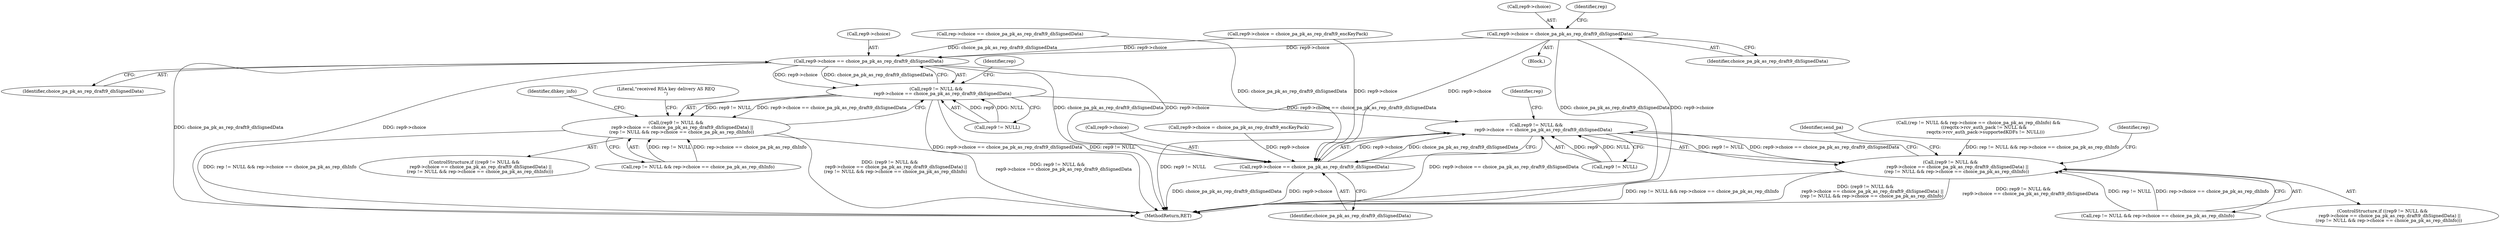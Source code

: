 digraph "0_krb5_db64ca25d661a47b996b4e2645998b5d7f0eb52c@pointer" {
"1000463" [label="(Call,rep9->choice = choice_pa_pk_as_rep_draft9_dhSignedData)"];
"1000522" [label="(Call,rep9->choice == choice_pa_pk_as_rep_draft9_dhSignedData)"];
"1000518" [label="(Call,rep9 != NULL &&\n         rep9->choice == choice_pa_pk_as_rep_draft9_dhSignedData)"];
"1000517" [label="(Call,(rep9 != NULL &&\n         rep9->choice == choice_pa_pk_as_rep_draft9_dhSignedData) ||\n        (rep != NULL && rep->choice == choice_pa_pk_as_rep_dhInfo))"];
"1001174" [label="(Call,rep9 != NULL &&\n          rep9->choice == choice_pa_pk_as_rep_draft9_dhSignedData)"];
"1001173" [label="(Call,(rep9 != NULL &&\n          rep9->choice == choice_pa_pk_as_rep_draft9_dhSignedData) ||\n         (rep != NULL && rep->choice == choice_pa_pk_as_rep_dhInfo))"];
"1001178" [label="(Call,rep9->choice == choice_pa_pk_as_rep_draft9_dhSignedData)"];
"1000954" [label="(Call,rep9->choice = choice_pa_pk_as_rep_draft9_encKeyPack)"];
"1000463" [label="(Call,rep9->choice = choice_pa_pk_as_rep_draft9_dhSignedData)"];
"1000516" [label="(ControlStructure,if ((rep9 != NULL &&\n         rep9->choice == choice_pa_pk_as_rep_draft9_dhSignedData) ||\n        (rep != NULL && rep->choice == choice_pa_pk_as_rep_dhInfo)))"];
"1000467" [label="(Identifier,choice_pa_pk_as_rep_draft9_dhSignedData)"];
"1000479" [label="(Call,rep->choice == choice_pa_pk_as_rep_draft9_dhSignedData)"];
"1000527" [label="(Call,rep != NULL && rep->choice == choice_pa_pk_as_rep_dhInfo)"];
"1001173" [label="(Call,(rep9 != NULL &&\n          rep9->choice == choice_pa_pk_as_rep_draft9_dhSignedData) ||\n         (rep != NULL && rep->choice == choice_pa_pk_as_rep_dhInfo))"];
"1000540" [label="(Identifier,dhkey_info)"];
"1001185" [label="(Identifier,rep)"];
"1001175" [label="(Call,rep9 != NULL)"];
"1001273" [label="(Identifier,send_pa)"];
"1001415" [label="(MethodReturn,RET)"];
"1000517" [label="(Call,(rep9 != NULL &&\n         rep9->choice == choice_pa_pk_as_rep_draft9_dhSignedData) ||\n        (rep != NULL && rep->choice == choice_pa_pk_as_rep_dhInfo))"];
"1001064" [label="(Call,(rep != NULL && rep->choice == choice_pa_pk_as_rep_dhInfo) &&\n        ((reqctx->rcv_auth_pack != NULL &&\n          reqctx->rcv_auth_pack->supportedKDFs != NULL)))"];
"1000695" [label="(Literal,\"received RSA key delivery AS REQ\n\")"];
"1000464" [label="(Call,rep9->choice)"];
"1000471" [label="(Identifier,rep)"];
"1000526" [label="(Identifier,choice_pa_pk_as_rep_draft9_dhSignedData)"];
"1000523" [label="(Call,rep9->choice)"];
"1000440" [label="(Block,)"];
"1000372" [label="(Call,rep9->choice = choice_pa_pk_as_rep_draft9_encKeyPack)"];
"1001172" [label="(ControlStructure,if ((rep9 != NULL &&\n          rep9->choice == choice_pa_pk_as_rep_draft9_dhSignedData) ||\n         (rep != NULL && rep->choice == choice_pa_pk_as_rep_dhInfo)))"];
"1001183" [label="(Call,rep != NULL && rep->choice == choice_pa_pk_as_rep_dhInfo)"];
"1001196" [label="(Identifier,rep)"];
"1000518" [label="(Call,rep9 != NULL &&\n         rep9->choice == choice_pa_pk_as_rep_draft9_dhSignedData)"];
"1001178" [label="(Call,rep9->choice == choice_pa_pk_as_rep_draft9_dhSignedData)"];
"1001179" [label="(Call,rep9->choice)"];
"1001182" [label="(Identifier,choice_pa_pk_as_rep_draft9_dhSignedData)"];
"1000519" [label="(Call,rep9 != NULL)"];
"1000529" [label="(Identifier,rep)"];
"1000522" [label="(Call,rep9->choice == choice_pa_pk_as_rep_draft9_dhSignedData)"];
"1001174" [label="(Call,rep9 != NULL &&\n          rep9->choice == choice_pa_pk_as_rep_draft9_dhSignedData)"];
"1000463" -> "1000440"  [label="AST: "];
"1000463" -> "1000467"  [label="CFG: "];
"1000464" -> "1000463"  [label="AST: "];
"1000467" -> "1000463"  [label="AST: "];
"1000471" -> "1000463"  [label="CFG: "];
"1000463" -> "1001415"  [label="DDG: choice_pa_pk_as_rep_draft9_dhSignedData"];
"1000463" -> "1001415"  [label="DDG: rep9->choice"];
"1000463" -> "1000522"  [label="DDG: rep9->choice"];
"1000463" -> "1001178"  [label="DDG: rep9->choice"];
"1000522" -> "1000518"  [label="AST: "];
"1000522" -> "1000526"  [label="CFG: "];
"1000523" -> "1000522"  [label="AST: "];
"1000526" -> "1000522"  [label="AST: "];
"1000518" -> "1000522"  [label="CFG: "];
"1000522" -> "1001415"  [label="DDG: choice_pa_pk_as_rep_draft9_dhSignedData"];
"1000522" -> "1001415"  [label="DDG: rep9->choice"];
"1000522" -> "1000518"  [label="DDG: rep9->choice"];
"1000522" -> "1000518"  [label="DDG: choice_pa_pk_as_rep_draft9_dhSignedData"];
"1000372" -> "1000522"  [label="DDG: rep9->choice"];
"1000479" -> "1000522"  [label="DDG: choice_pa_pk_as_rep_draft9_dhSignedData"];
"1000522" -> "1001178"  [label="DDG: rep9->choice"];
"1000522" -> "1001178"  [label="DDG: choice_pa_pk_as_rep_draft9_dhSignedData"];
"1000518" -> "1000517"  [label="AST: "];
"1000518" -> "1000519"  [label="CFG: "];
"1000519" -> "1000518"  [label="AST: "];
"1000529" -> "1000518"  [label="CFG: "];
"1000517" -> "1000518"  [label="CFG: "];
"1000518" -> "1001415"  [label="DDG: rep9->choice == choice_pa_pk_as_rep_draft9_dhSignedData"];
"1000518" -> "1001415"  [label="DDG: rep9 != NULL"];
"1000518" -> "1000517"  [label="DDG: rep9 != NULL"];
"1000518" -> "1000517"  [label="DDG: rep9->choice == choice_pa_pk_as_rep_draft9_dhSignedData"];
"1000519" -> "1000518"  [label="DDG: rep9"];
"1000519" -> "1000518"  [label="DDG: NULL"];
"1000518" -> "1001174"  [label="DDG: rep9->choice == choice_pa_pk_as_rep_draft9_dhSignedData"];
"1000517" -> "1000516"  [label="AST: "];
"1000517" -> "1000527"  [label="CFG: "];
"1000527" -> "1000517"  [label="AST: "];
"1000540" -> "1000517"  [label="CFG: "];
"1000695" -> "1000517"  [label="CFG: "];
"1000517" -> "1001415"  [label="DDG: rep9 != NULL &&\n         rep9->choice == choice_pa_pk_as_rep_draft9_dhSignedData"];
"1000517" -> "1001415"  [label="DDG: rep != NULL && rep->choice == choice_pa_pk_as_rep_dhInfo"];
"1000517" -> "1001415"  [label="DDG: (rep9 != NULL &&\n         rep9->choice == choice_pa_pk_as_rep_draft9_dhSignedData) ||\n        (rep != NULL && rep->choice == choice_pa_pk_as_rep_dhInfo)"];
"1000527" -> "1000517"  [label="DDG: rep != NULL"];
"1000527" -> "1000517"  [label="DDG: rep->choice == choice_pa_pk_as_rep_dhInfo"];
"1001174" -> "1001173"  [label="AST: "];
"1001174" -> "1001175"  [label="CFG: "];
"1001174" -> "1001178"  [label="CFG: "];
"1001175" -> "1001174"  [label="AST: "];
"1001178" -> "1001174"  [label="AST: "];
"1001185" -> "1001174"  [label="CFG: "];
"1001173" -> "1001174"  [label="CFG: "];
"1001174" -> "1001415"  [label="DDG: rep9->choice == choice_pa_pk_as_rep_draft9_dhSignedData"];
"1001174" -> "1001415"  [label="DDG: rep9 != NULL"];
"1001174" -> "1001173"  [label="DDG: rep9 != NULL"];
"1001174" -> "1001173"  [label="DDG: rep9->choice == choice_pa_pk_as_rep_draft9_dhSignedData"];
"1001175" -> "1001174"  [label="DDG: rep9"];
"1001175" -> "1001174"  [label="DDG: NULL"];
"1001178" -> "1001174"  [label="DDG: rep9->choice"];
"1001178" -> "1001174"  [label="DDG: choice_pa_pk_as_rep_draft9_dhSignedData"];
"1001173" -> "1001172"  [label="AST: "];
"1001173" -> "1001183"  [label="CFG: "];
"1001183" -> "1001173"  [label="AST: "];
"1001196" -> "1001173"  [label="CFG: "];
"1001273" -> "1001173"  [label="CFG: "];
"1001173" -> "1001415"  [label="DDG: (rep9 != NULL &&\n          rep9->choice == choice_pa_pk_as_rep_draft9_dhSignedData) ||\n         (rep != NULL && rep->choice == choice_pa_pk_as_rep_dhInfo)"];
"1001173" -> "1001415"  [label="DDG: rep9 != NULL &&\n          rep9->choice == choice_pa_pk_as_rep_draft9_dhSignedData"];
"1001173" -> "1001415"  [label="DDG: rep != NULL && rep->choice == choice_pa_pk_as_rep_dhInfo"];
"1001064" -> "1001173"  [label="DDG: rep != NULL && rep->choice == choice_pa_pk_as_rep_dhInfo"];
"1001183" -> "1001173"  [label="DDG: rep != NULL"];
"1001183" -> "1001173"  [label="DDG: rep->choice == choice_pa_pk_as_rep_dhInfo"];
"1001178" -> "1001182"  [label="CFG: "];
"1001179" -> "1001178"  [label="AST: "];
"1001182" -> "1001178"  [label="AST: "];
"1001178" -> "1001415"  [label="DDG: rep9->choice"];
"1001178" -> "1001415"  [label="DDG: choice_pa_pk_as_rep_draft9_dhSignedData"];
"1000372" -> "1001178"  [label="DDG: rep9->choice"];
"1000954" -> "1001178"  [label="DDG: rep9->choice"];
"1000479" -> "1001178"  [label="DDG: choice_pa_pk_as_rep_draft9_dhSignedData"];
}
